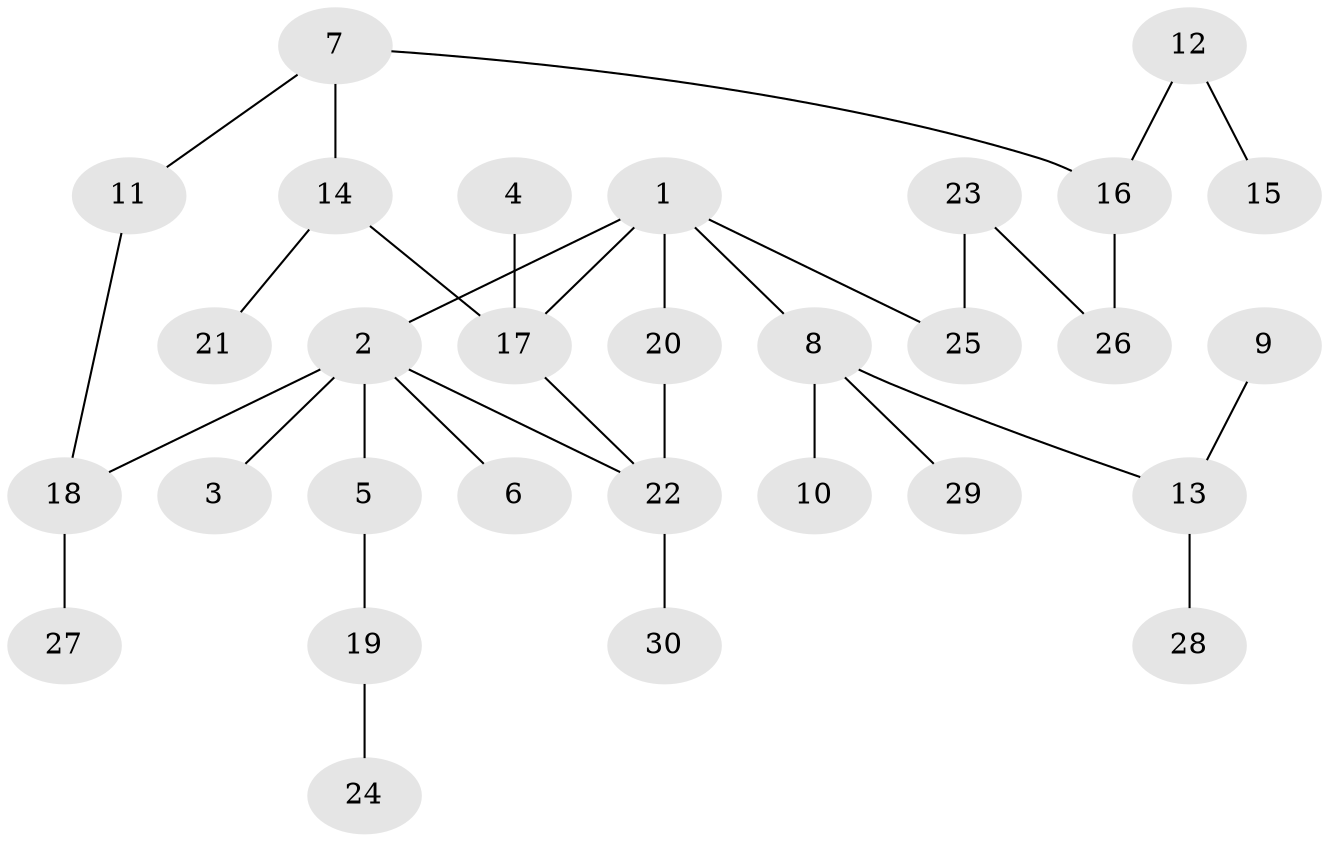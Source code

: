 // original degree distribution, {4: 0.0847457627118644, 5: 0.05084745762711865, 2: 0.3050847457627119, 1: 0.3898305084745763, 3: 0.1694915254237288}
// Generated by graph-tools (version 1.1) at 2025/49/03/09/25 03:49:17]
// undirected, 30 vertices, 33 edges
graph export_dot {
graph [start="1"]
  node [color=gray90,style=filled];
  1;
  2;
  3;
  4;
  5;
  6;
  7;
  8;
  9;
  10;
  11;
  12;
  13;
  14;
  15;
  16;
  17;
  18;
  19;
  20;
  21;
  22;
  23;
  24;
  25;
  26;
  27;
  28;
  29;
  30;
  1 -- 2 [weight=1.0];
  1 -- 8 [weight=1.0];
  1 -- 17 [weight=1.0];
  1 -- 20 [weight=1.0];
  1 -- 25 [weight=1.0];
  2 -- 3 [weight=1.0];
  2 -- 5 [weight=1.0];
  2 -- 6 [weight=1.0];
  2 -- 18 [weight=1.0];
  2 -- 22 [weight=1.0];
  4 -- 17 [weight=1.0];
  5 -- 19 [weight=1.0];
  7 -- 11 [weight=1.0];
  7 -- 14 [weight=1.0];
  7 -- 16 [weight=1.0];
  8 -- 10 [weight=1.0];
  8 -- 13 [weight=1.0];
  8 -- 29 [weight=1.0];
  9 -- 13 [weight=1.0];
  11 -- 18 [weight=1.0];
  12 -- 15 [weight=1.0];
  12 -- 16 [weight=1.0];
  13 -- 28 [weight=1.0];
  14 -- 17 [weight=1.0];
  14 -- 21 [weight=1.0];
  16 -- 26 [weight=1.0];
  17 -- 22 [weight=1.0];
  18 -- 27 [weight=1.0];
  19 -- 24 [weight=1.0];
  20 -- 22 [weight=1.0];
  22 -- 30 [weight=1.0];
  23 -- 25 [weight=1.0];
  23 -- 26 [weight=1.0];
}
